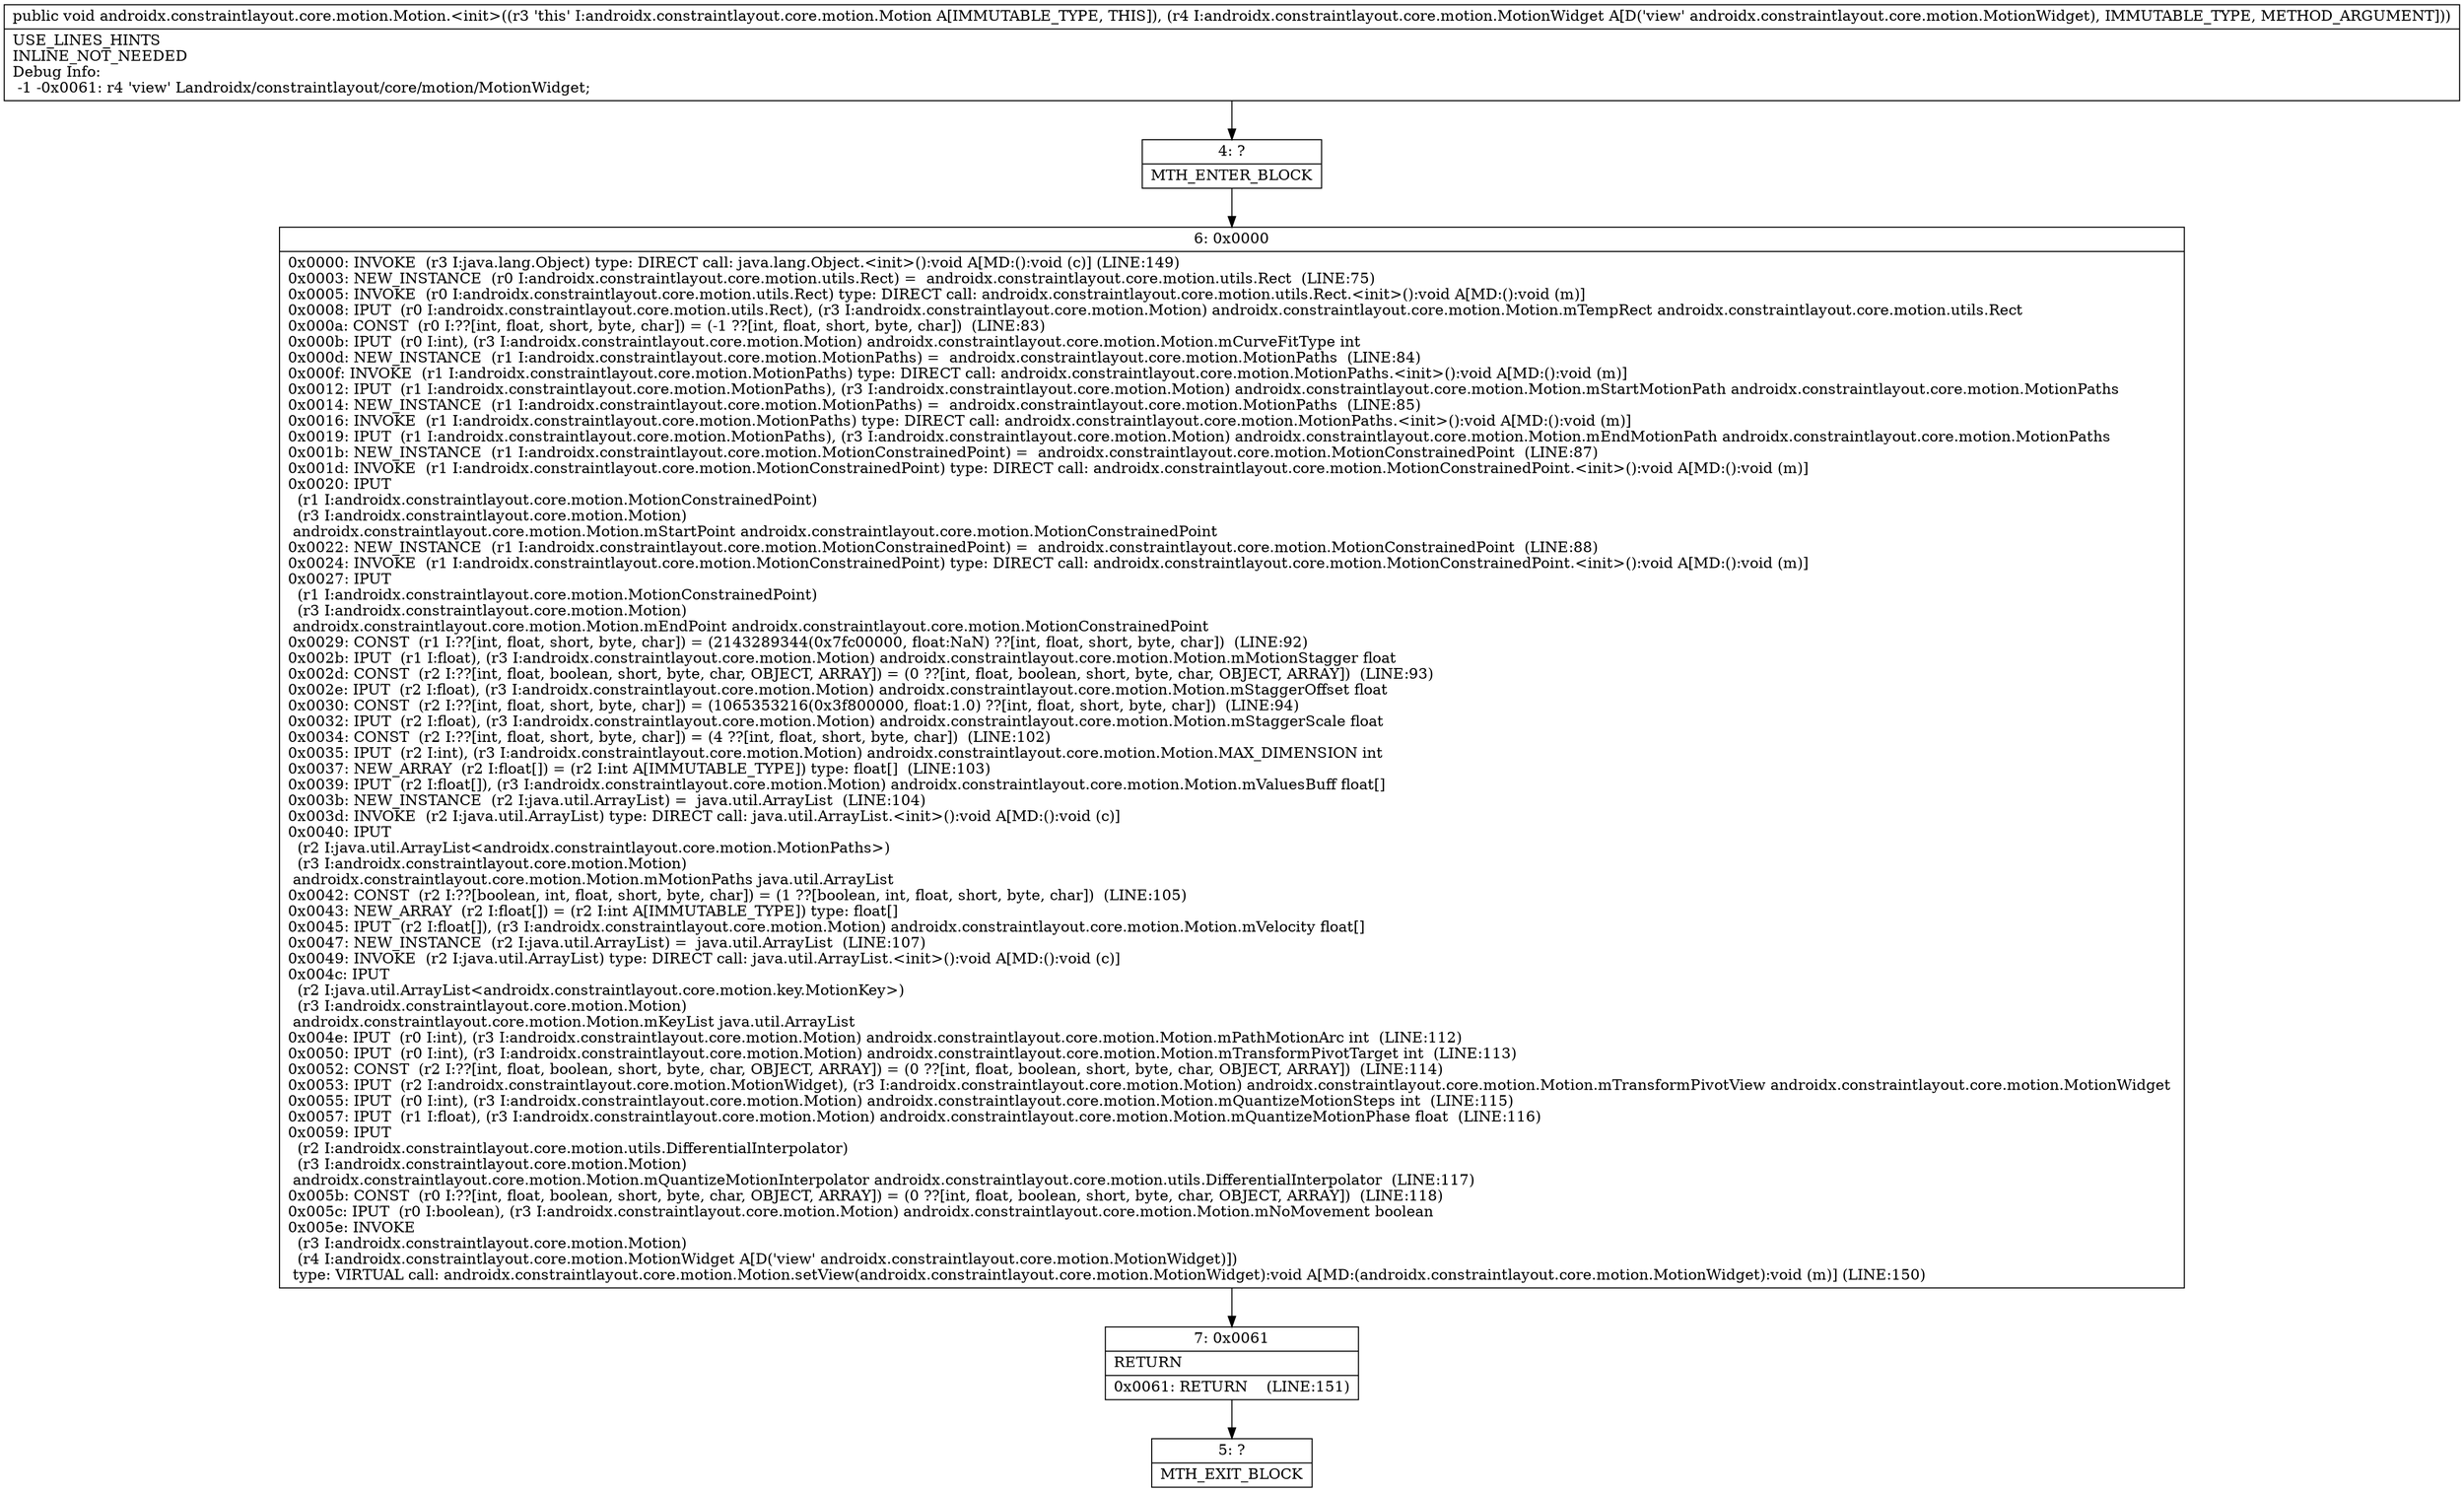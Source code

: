 digraph "CFG forandroidx.constraintlayout.core.motion.Motion.\<init\>(Landroidx\/constraintlayout\/core\/motion\/MotionWidget;)V" {
Node_4 [shape=record,label="{4\:\ ?|MTH_ENTER_BLOCK\l}"];
Node_6 [shape=record,label="{6\:\ 0x0000|0x0000: INVOKE  (r3 I:java.lang.Object) type: DIRECT call: java.lang.Object.\<init\>():void A[MD:():void (c)] (LINE:149)\l0x0003: NEW_INSTANCE  (r0 I:androidx.constraintlayout.core.motion.utils.Rect) =  androidx.constraintlayout.core.motion.utils.Rect  (LINE:75)\l0x0005: INVOKE  (r0 I:androidx.constraintlayout.core.motion.utils.Rect) type: DIRECT call: androidx.constraintlayout.core.motion.utils.Rect.\<init\>():void A[MD:():void (m)]\l0x0008: IPUT  (r0 I:androidx.constraintlayout.core.motion.utils.Rect), (r3 I:androidx.constraintlayout.core.motion.Motion) androidx.constraintlayout.core.motion.Motion.mTempRect androidx.constraintlayout.core.motion.utils.Rect \l0x000a: CONST  (r0 I:??[int, float, short, byte, char]) = (\-1 ??[int, float, short, byte, char])  (LINE:83)\l0x000b: IPUT  (r0 I:int), (r3 I:androidx.constraintlayout.core.motion.Motion) androidx.constraintlayout.core.motion.Motion.mCurveFitType int \l0x000d: NEW_INSTANCE  (r1 I:androidx.constraintlayout.core.motion.MotionPaths) =  androidx.constraintlayout.core.motion.MotionPaths  (LINE:84)\l0x000f: INVOKE  (r1 I:androidx.constraintlayout.core.motion.MotionPaths) type: DIRECT call: androidx.constraintlayout.core.motion.MotionPaths.\<init\>():void A[MD:():void (m)]\l0x0012: IPUT  (r1 I:androidx.constraintlayout.core.motion.MotionPaths), (r3 I:androidx.constraintlayout.core.motion.Motion) androidx.constraintlayout.core.motion.Motion.mStartMotionPath androidx.constraintlayout.core.motion.MotionPaths \l0x0014: NEW_INSTANCE  (r1 I:androidx.constraintlayout.core.motion.MotionPaths) =  androidx.constraintlayout.core.motion.MotionPaths  (LINE:85)\l0x0016: INVOKE  (r1 I:androidx.constraintlayout.core.motion.MotionPaths) type: DIRECT call: androidx.constraintlayout.core.motion.MotionPaths.\<init\>():void A[MD:():void (m)]\l0x0019: IPUT  (r1 I:androidx.constraintlayout.core.motion.MotionPaths), (r3 I:androidx.constraintlayout.core.motion.Motion) androidx.constraintlayout.core.motion.Motion.mEndMotionPath androidx.constraintlayout.core.motion.MotionPaths \l0x001b: NEW_INSTANCE  (r1 I:androidx.constraintlayout.core.motion.MotionConstrainedPoint) =  androidx.constraintlayout.core.motion.MotionConstrainedPoint  (LINE:87)\l0x001d: INVOKE  (r1 I:androidx.constraintlayout.core.motion.MotionConstrainedPoint) type: DIRECT call: androidx.constraintlayout.core.motion.MotionConstrainedPoint.\<init\>():void A[MD:():void (m)]\l0x0020: IPUT  \l  (r1 I:androidx.constraintlayout.core.motion.MotionConstrainedPoint)\l  (r3 I:androidx.constraintlayout.core.motion.Motion)\l androidx.constraintlayout.core.motion.Motion.mStartPoint androidx.constraintlayout.core.motion.MotionConstrainedPoint \l0x0022: NEW_INSTANCE  (r1 I:androidx.constraintlayout.core.motion.MotionConstrainedPoint) =  androidx.constraintlayout.core.motion.MotionConstrainedPoint  (LINE:88)\l0x0024: INVOKE  (r1 I:androidx.constraintlayout.core.motion.MotionConstrainedPoint) type: DIRECT call: androidx.constraintlayout.core.motion.MotionConstrainedPoint.\<init\>():void A[MD:():void (m)]\l0x0027: IPUT  \l  (r1 I:androidx.constraintlayout.core.motion.MotionConstrainedPoint)\l  (r3 I:androidx.constraintlayout.core.motion.Motion)\l androidx.constraintlayout.core.motion.Motion.mEndPoint androidx.constraintlayout.core.motion.MotionConstrainedPoint \l0x0029: CONST  (r1 I:??[int, float, short, byte, char]) = (2143289344(0x7fc00000, float:NaN) ??[int, float, short, byte, char])  (LINE:92)\l0x002b: IPUT  (r1 I:float), (r3 I:androidx.constraintlayout.core.motion.Motion) androidx.constraintlayout.core.motion.Motion.mMotionStagger float \l0x002d: CONST  (r2 I:??[int, float, boolean, short, byte, char, OBJECT, ARRAY]) = (0 ??[int, float, boolean, short, byte, char, OBJECT, ARRAY])  (LINE:93)\l0x002e: IPUT  (r2 I:float), (r3 I:androidx.constraintlayout.core.motion.Motion) androidx.constraintlayout.core.motion.Motion.mStaggerOffset float \l0x0030: CONST  (r2 I:??[int, float, short, byte, char]) = (1065353216(0x3f800000, float:1.0) ??[int, float, short, byte, char])  (LINE:94)\l0x0032: IPUT  (r2 I:float), (r3 I:androidx.constraintlayout.core.motion.Motion) androidx.constraintlayout.core.motion.Motion.mStaggerScale float \l0x0034: CONST  (r2 I:??[int, float, short, byte, char]) = (4 ??[int, float, short, byte, char])  (LINE:102)\l0x0035: IPUT  (r2 I:int), (r3 I:androidx.constraintlayout.core.motion.Motion) androidx.constraintlayout.core.motion.Motion.MAX_DIMENSION int \l0x0037: NEW_ARRAY  (r2 I:float[]) = (r2 I:int A[IMMUTABLE_TYPE]) type: float[]  (LINE:103)\l0x0039: IPUT  (r2 I:float[]), (r3 I:androidx.constraintlayout.core.motion.Motion) androidx.constraintlayout.core.motion.Motion.mValuesBuff float[] \l0x003b: NEW_INSTANCE  (r2 I:java.util.ArrayList) =  java.util.ArrayList  (LINE:104)\l0x003d: INVOKE  (r2 I:java.util.ArrayList) type: DIRECT call: java.util.ArrayList.\<init\>():void A[MD:():void (c)]\l0x0040: IPUT  \l  (r2 I:java.util.ArrayList\<androidx.constraintlayout.core.motion.MotionPaths\>)\l  (r3 I:androidx.constraintlayout.core.motion.Motion)\l androidx.constraintlayout.core.motion.Motion.mMotionPaths java.util.ArrayList \l0x0042: CONST  (r2 I:??[boolean, int, float, short, byte, char]) = (1 ??[boolean, int, float, short, byte, char])  (LINE:105)\l0x0043: NEW_ARRAY  (r2 I:float[]) = (r2 I:int A[IMMUTABLE_TYPE]) type: float[] \l0x0045: IPUT  (r2 I:float[]), (r3 I:androidx.constraintlayout.core.motion.Motion) androidx.constraintlayout.core.motion.Motion.mVelocity float[] \l0x0047: NEW_INSTANCE  (r2 I:java.util.ArrayList) =  java.util.ArrayList  (LINE:107)\l0x0049: INVOKE  (r2 I:java.util.ArrayList) type: DIRECT call: java.util.ArrayList.\<init\>():void A[MD:():void (c)]\l0x004c: IPUT  \l  (r2 I:java.util.ArrayList\<androidx.constraintlayout.core.motion.key.MotionKey\>)\l  (r3 I:androidx.constraintlayout.core.motion.Motion)\l androidx.constraintlayout.core.motion.Motion.mKeyList java.util.ArrayList \l0x004e: IPUT  (r0 I:int), (r3 I:androidx.constraintlayout.core.motion.Motion) androidx.constraintlayout.core.motion.Motion.mPathMotionArc int  (LINE:112)\l0x0050: IPUT  (r0 I:int), (r3 I:androidx.constraintlayout.core.motion.Motion) androidx.constraintlayout.core.motion.Motion.mTransformPivotTarget int  (LINE:113)\l0x0052: CONST  (r2 I:??[int, float, boolean, short, byte, char, OBJECT, ARRAY]) = (0 ??[int, float, boolean, short, byte, char, OBJECT, ARRAY])  (LINE:114)\l0x0053: IPUT  (r2 I:androidx.constraintlayout.core.motion.MotionWidget), (r3 I:androidx.constraintlayout.core.motion.Motion) androidx.constraintlayout.core.motion.Motion.mTransformPivotView androidx.constraintlayout.core.motion.MotionWidget \l0x0055: IPUT  (r0 I:int), (r3 I:androidx.constraintlayout.core.motion.Motion) androidx.constraintlayout.core.motion.Motion.mQuantizeMotionSteps int  (LINE:115)\l0x0057: IPUT  (r1 I:float), (r3 I:androidx.constraintlayout.core.motion.Motion) androidx.constraintlayout.core.motion.Motion.mQuantizeMotionPhase float  (LINE:116)\l0x0059: IPUT  \l  (r2 I:androidx.constraintlayout.core.motion.utils.DifferentialInterpolator)\l  (r3 I:androidx.constraintlayout.core.motion.Motion)\l androidx.constraintlayout.core.motion.Motion.mQuantizeMotionInterpolator androidx.constraintlayout.core.motion.utils.DifferentialInterpolator  (LINE:117)\l0x005b: CONST  (r0 I:??[int, float, boolean, short, byte, char, OBJECT, ARRAY]) = (0 ??[int, float, boolean, short, byte, char, OBJECT, ARRAY])  (LINE:118)\l0x005c: IPUT  (r0 I:boolean), (r3 I:androidx.constraintlayout.core.motion.Motion) androidx.constraintlayout.core.motion.Motion.mNoMovement boolean \l0x005e: INVOKE  \l  (r3 I:androidx.constraintlayout.core.motion.Motion)\l  (r4 I:androidx.constraintlayout.core.motion.MotionWidget A[D('view' androidx.constraintlayout.core.motion.MotionWidget)])\l type: VIRTUAL call: androidx.constraintlayout.core.motion.Motion.setView(androidx.constraintlayout.core.motion.MotionWidget):void A[MD:(androidx.constraintlayout.core.motion.MotionWidget):void (m)] (LINE:150)\l}"];
Node_7 [shape=record,label="{7\:\ 0x0061|RETURN\l|0x0061: RETURN    (LINE:151)\l}"];
Node_5 [shape=record,label="{5\:\ ?|MTH_EXIT_BLOCK\l}"];
MethodNode[shape=record,label="{public void androidx.constraintlayout.core.motion.Motion.\<init\>((r3 'this' I:androidx.constraintlayout.core.motion.Motion A[IMMUTABLE_TYPE, THIS]), (r4 I:androidx.constraintlayout.core.motion.MotionWidget A[D('view' androidx.constraintlayout.core.motion.MotionWidget), IMMUTABLE_TYPE, METHOD_ARGUMENT]))  | USE_LINES_HINTS\lINLINE_NOT_NEEDED\lDebug Info:\l  \-1 \-0x0061: r4 'view' Landroidx\/constraintlayout\/core\/motion\/MotionWidget;\l}"];
MethodNode -> Node_4;Node_4 -> Node_6;
Node_6 -> Node_7;
Node_7 -> Node_5;
}

